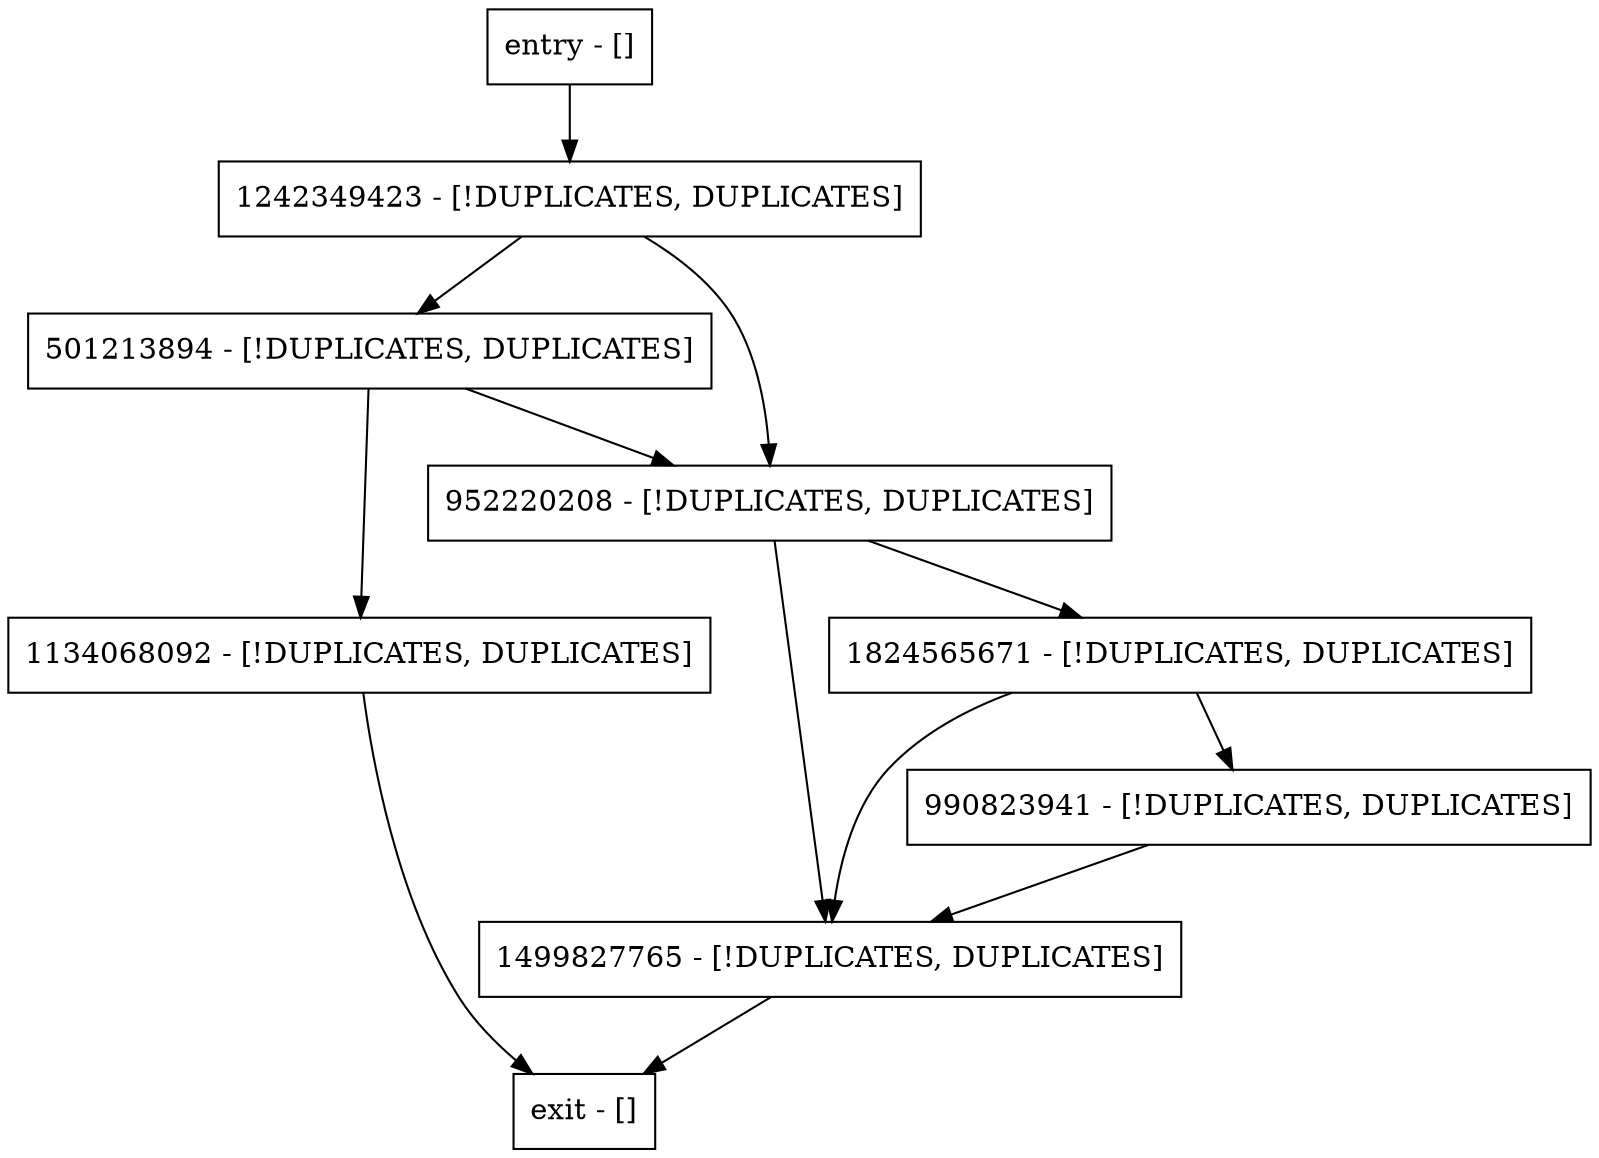 digraph <init> {
node [shape=record];
entry [label="entry - []"];
exit [label="exit - []"];
1242349423 [label="1242349423 - [!DUPLICATES, DUPLICATES]"];
501213894 [label="501213894 - [!DUPLICATES, DUPLICATES]"];
1499827765 [label="1499827765 - [!DUPLICATES, DUPLICATES]"];
1134068092 [label="1134068092 - [!DUPLICATES, DUPLICATES]"];
952220208 [label="952220208 - [!DUPLICATES, DUPLICATES]"];
1824565671 [label="1824565671 - [!DUPLICATES, DUPLICATES]"];
990823941 [label="990823941 - [!DUPLICATES, DUPLICATES]"];
entry;
exit;
entry -> 1242349423;
1242349423 -> 501213894;
1242349423 -> 952220208;
501213894 -> 1134068092;
501213894 -> 952220208;
1499827765 -> exit;
1134068092 -> exit;
952220208 -> 1499827765;
952220208 -> 1824565671;
1824565671 -> 1499827765;
1824565671 -> 990823941;
990823941 -> 1499827765;
}
